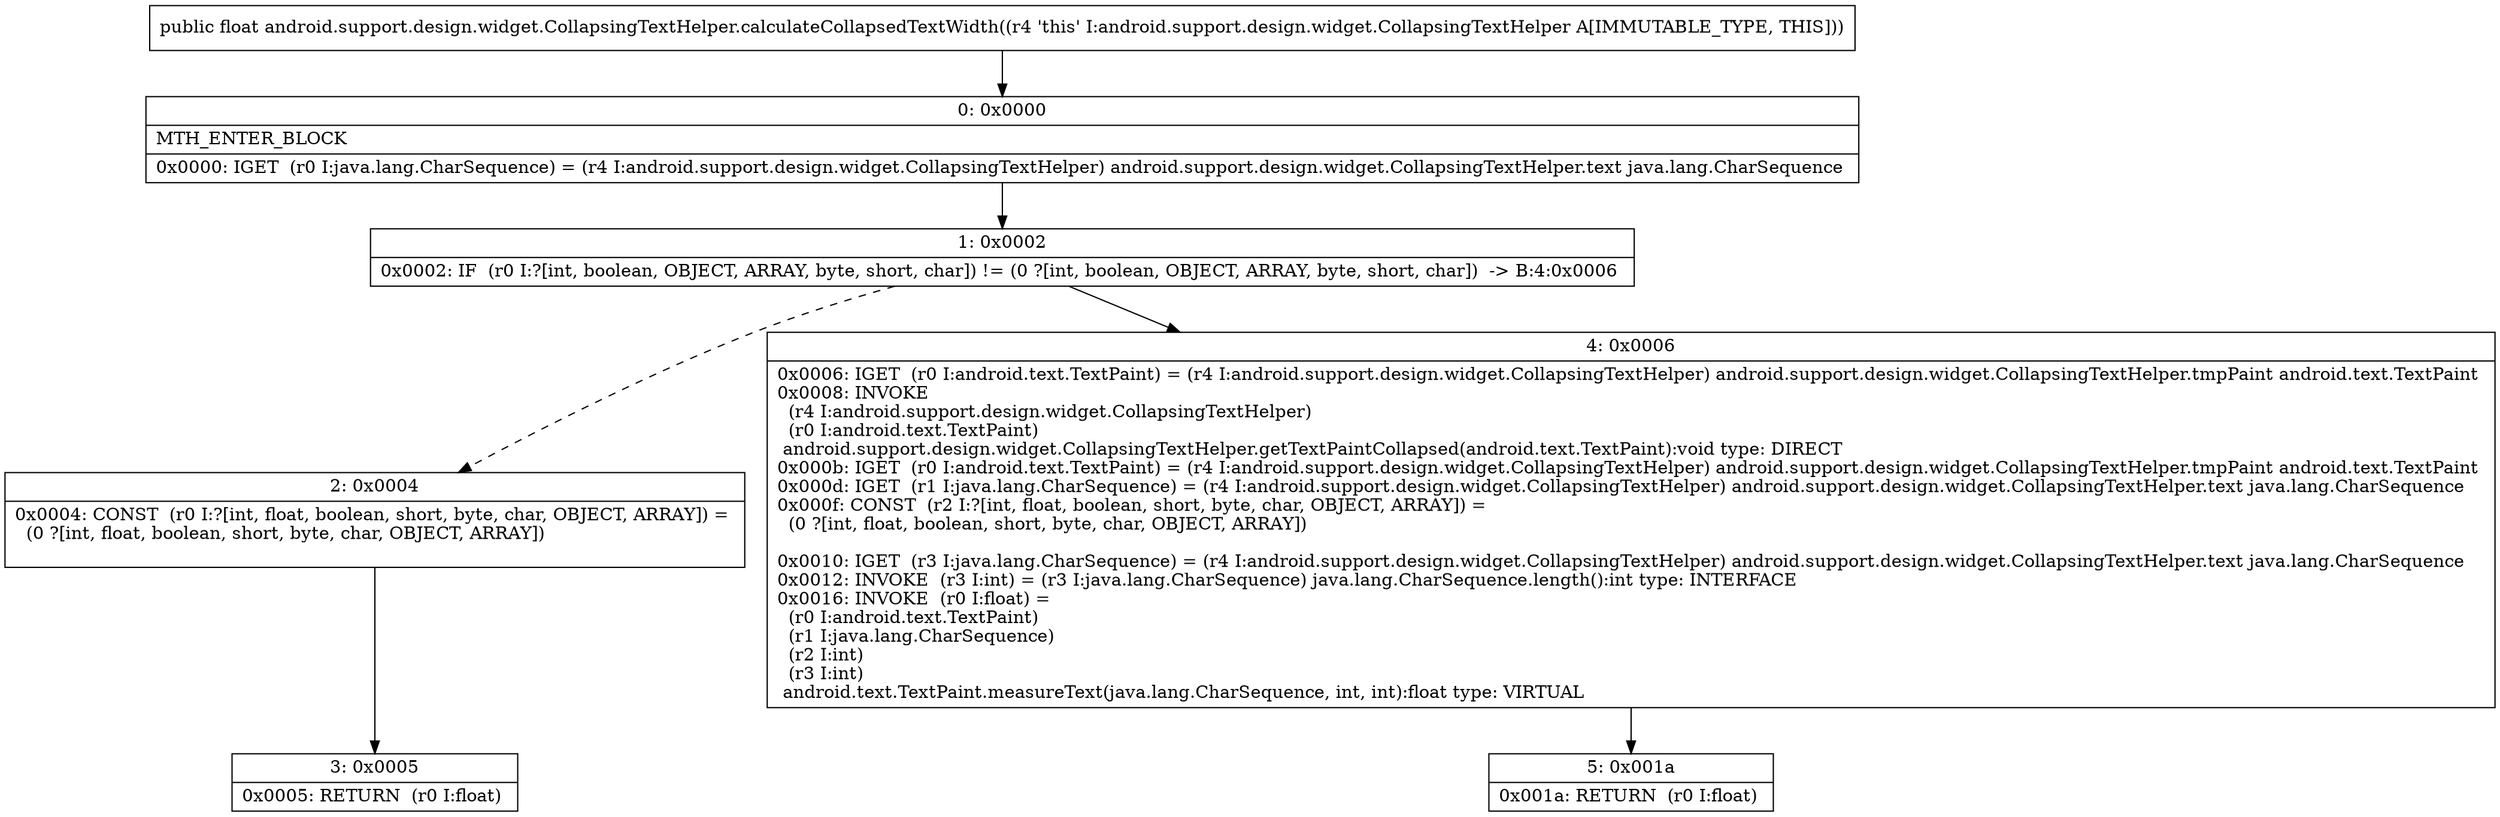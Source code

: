 digraph "CFG forandroid.support.design.widget.CollapsingTextHelper.calculateCollapsedTextWidth()F" {
Node_0 [shape=record,label="{0\:\ 0x0000|MTH_ENTER_BLOCK\l|0x0000: IGET  (r0 I:java.lang.CharSequence) = (r4 I:android.support.design.widget.CollapsingTextHelper) android.support.design.widget.CollapsingTextHelper.text java.lang.CharSequence \l}"];
Node_1 [shape=record,label="{1\:\ 0x0002|0x0002: IF  (r0 I:?[int, boolean, OBJECT, ARRAY, byte, short, char]) != (0 ?[int, boolean, OBJECT, ARRAY, byte, short, char])  \-\> B:4:0x0006 \l}"];
Node_2 [shape=record,label="{2\:\ 0x0004|0x0004: CONST  (r0 I:?[int, float, boolean, short, byte, char, OBJECT, ARRAY]) = \l  (0 ?[int, float, boolean, short, byte, char, OBJECT, ARRAY])\l \l}"];
Node_3 [shape=record,label="{3\:\ 0x0005|0x0005: RETURN  (r0 I:float) \l}"];
Node_4 [shape=record,label="{4\:\ 0x0006|0x0006: IGET  (r0 I:android.text.TextPaint) = (r4 I:android.support.design.widget.CollapsingTextHelper) android.support.design.widget.CollapsingTextHelper.tmpPaint android.text.TextPaint \l0x0008: INVOKE  \l  (r4 I:android.support.design.widget.CollapsingTextHelper)\l  (r0 I:android.text.TextPaint)\l android.support.design.widget.CollapsingTextHelper.getTextPaintCollapsed(android.text.TextPaint):void type: DIRECT \l0x000b: IGET  (r0 I:android.text.TextPaint) = (r4 I:android.support.design.widget.CollapsingTextHelper) android.support.design.widget.CollapsingTextHelper.tmpPaint android.text.TextPaint \l0x000d: IGET  (r1 I:java.lang.CharSequence) = (r4 I:android.support.design.widget.CollapsingTextHelper) android.support.design.widget.CollapsingTextHelper.text java.lang.CharSequence \l0x000f: CONST  (r2 I:?[int, float, boolean, short, byte, char, OBJECT, ARRAY]) = \l  (0 ?[int, float, boolean, short, byte, char, OBJECT, ARRAY])\l \l0x0010: IGET  (r3 I:java.lang.CharSequence) = (r4 I:android.support.design.widget.CollapsingTextHelper) android.support.design.widget.CollapsingTextHelper.text java.lang.CharSequence \l0x0012: INVOKE  (r3 I:int) = (r3 I:java.lang.CharSequence) java.lang.CharSequence.length():int type: INTERFACE \l0x0016: INVOKE  (r0 I:float) = \l  (r0 I:android.text.TextPaint)\l  (r1 I:java.lang.CharSequence)\l  (r2 I:int)\l  (r3 I:int)\l android.text.TextPaint.measureText(java.lang.CharSequence, int, int):float type: VIRTUAL \l}"];
Node_5 [shape=record,label="{5\:\ 0x001a|0x001a: RETURN  (r0 I:float) \l}"];
MethodNode[shape=record,label="{public float android.support.design.widget.CollapsingTextHelper.calculateCollapsedTextWidth((r4 'this' I:android.support.design.widget.CollapsingTextHelper A[IMMUTABLE_TYPE, THIS])) }"];
MethodNode -> Node_0;
Node_0 -> Node_1;
Node_1 -> Node_2[style=dashed];
Node_1 -> Node_4;
Node_2 -> Node_3;
Node_4 -> Node_5;
}

